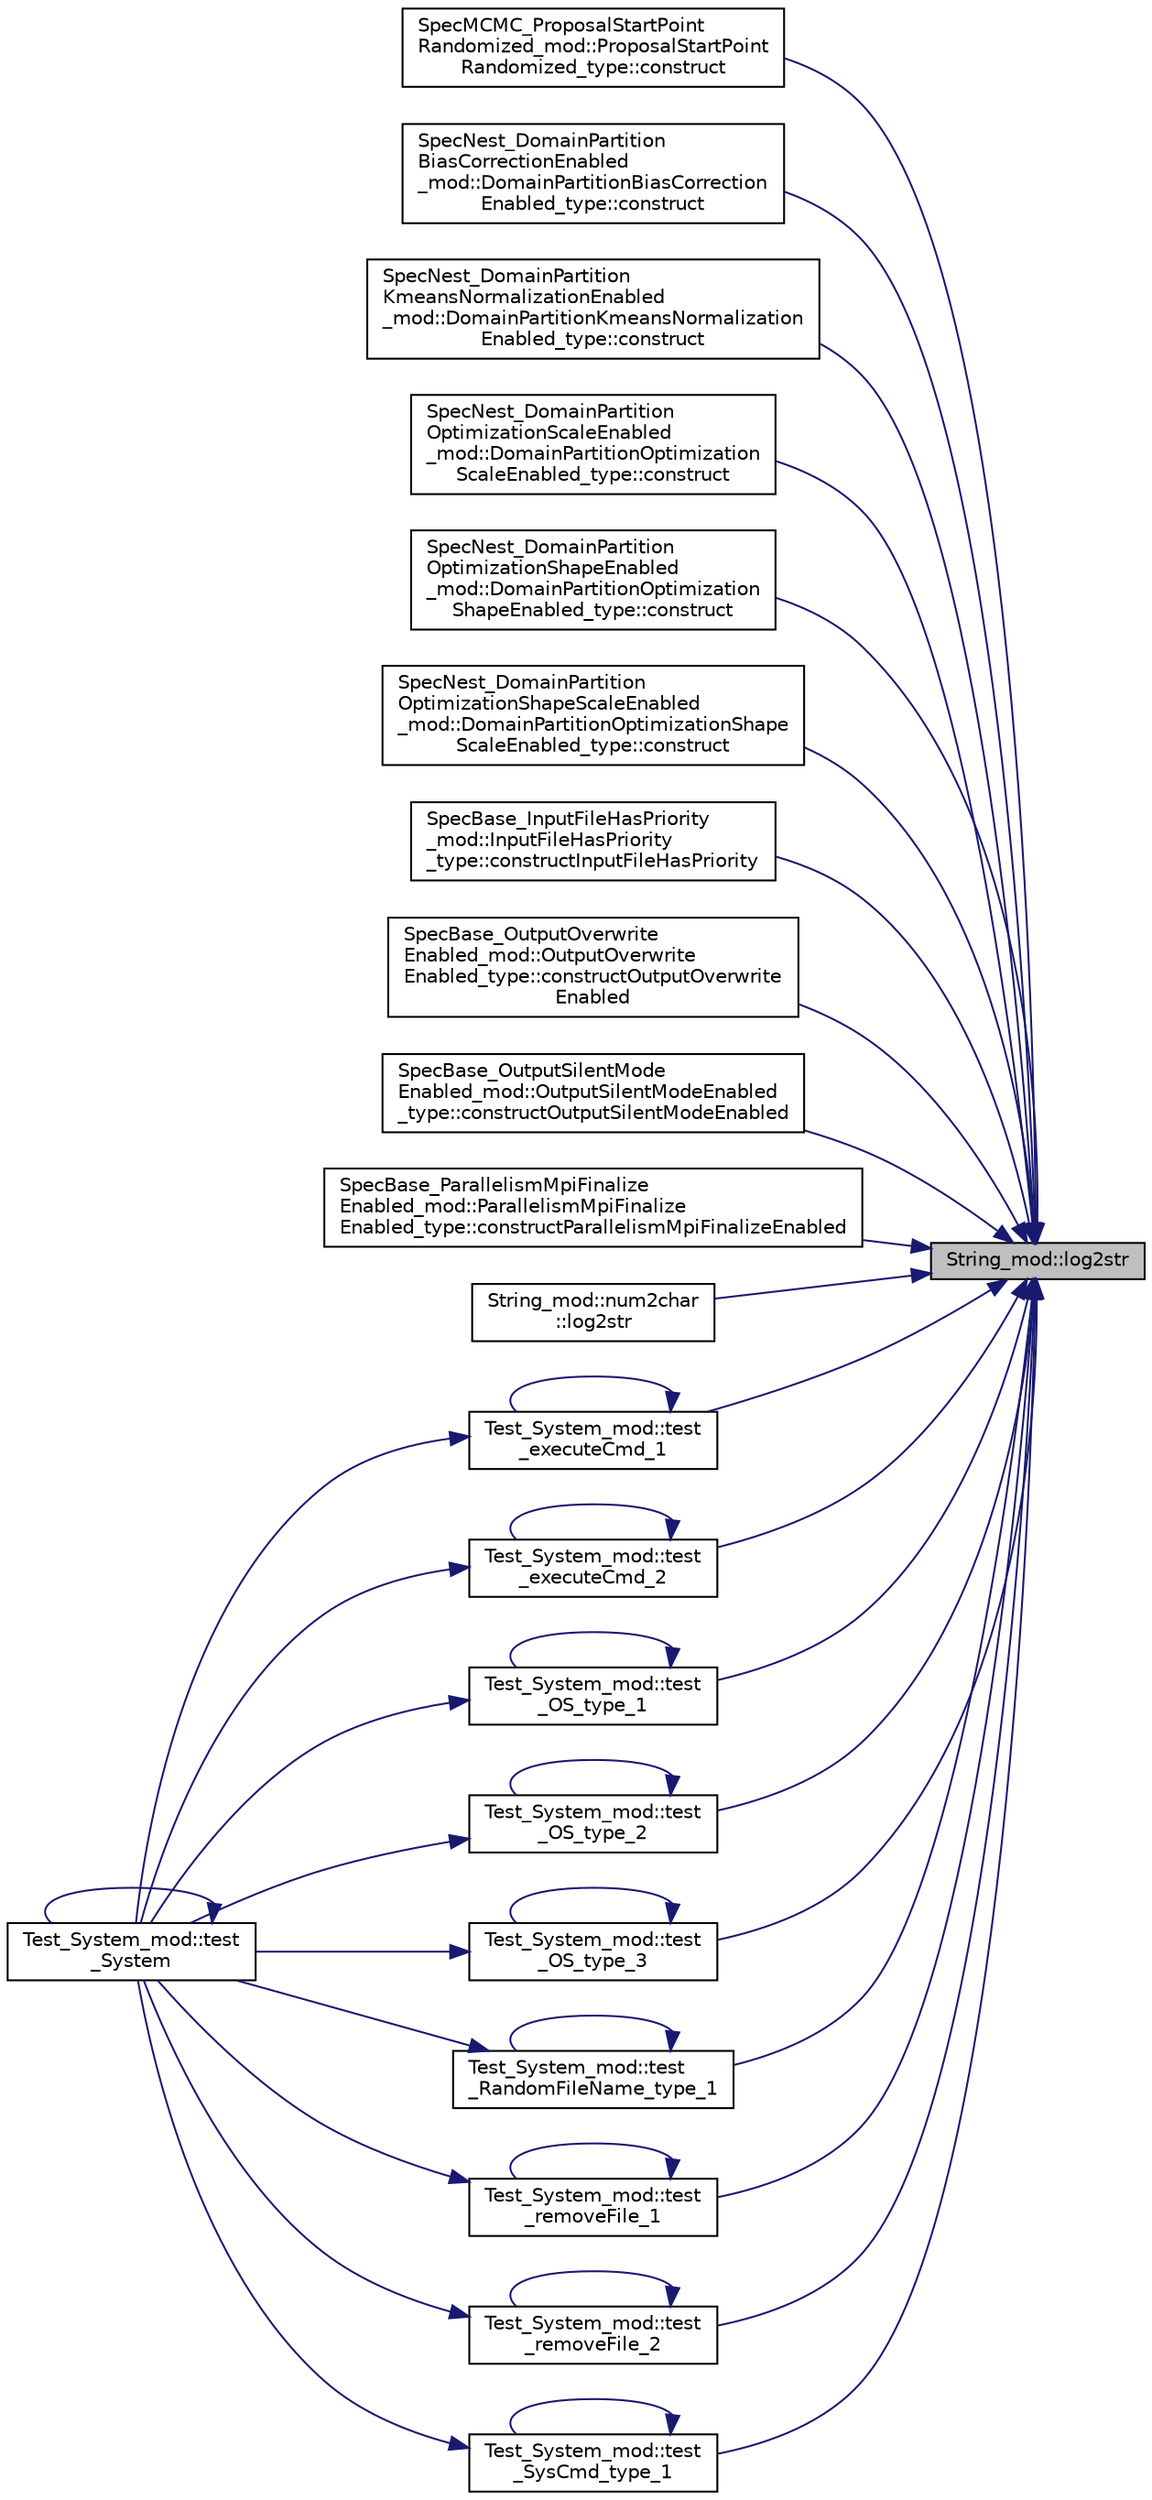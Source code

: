 digraph "String_mod::log2str"
{
 // LATEX_PDF_SIZE
  edge [fontname="Helvetica",fontsize="10",labelfontname="Helvetica",labelfontsize="10"];
  node [fontname="Helvetica",fontsize="10",shape=record];
  rankdir="RL";
  Node1 [label="String_mod::log2str",height=0.2,width=0.4,color="black", fillcolor="grey75", style="filled", fontcolor="black",tooltip="Convert the input logical value to value and return the result."];
  Node1 -> Node2 [dir="back",color="midnightblue",fontsize="10",style="solid",fontname="Helvetica"];
  Node2 [label="SpecMCMC_ProposalStartPoint\lRandomized_mod::ProposalStartPoint\lRandomized_type::construct",height=0.2,width=0.4,color="black", fillcolor="white", style="filled",URL="$structSpecMCMC__ProposalStartPointRandomized__mod_1_1ProposalStartPointRandomized__type.html#a60453813b1d76259180f6d7d078eed37",tooltip=" "];
  Node1 -> Node3 [dir="back",color="midnightblue",fontsize="10",style="solid",fontname="Helvetica"];
  Node3 [label="SpecNest_DomainPartition\lBiasCorrectionEnabled\l_mod::DomainPartitionBiasCorrection\lEnabled_type::construct",height=0.2,width=0.4,color="black", fillcolor="white", style="filled",URL="$structSpecNest__DomainPartitionBiasCorrectionEnabled__mod_1_1DomainPartitionBiasCorrectionEnabled__type.html#a00fb446244165c00ec05703123db7824",tooltip=" "];
  Node1 -> Node4 [dir="back",color="midnightblue",fontsize="10",style="solid",fontname="Helvetica"];
  Node4 [label="SpecNest_DomainPartition\lKmeansNormalizationEnabled\l_mod::DomainPartitionKmeansNormalization\lEnabled_type::construct",height=0.2,width=0.4,color="black", fillcolor="white", style="filled",URL="$structSpecNest__DomainPartitionKmeansNormalizationEnabled__mod_1_1DomainPartitionKmeansNormalizationEnabled__type.html#acda62255b19509347fb7e3e1dbd4453a",tooltip=" "];
  Node1 -> Node5 [dir="back",color="midnightblue",fontsize="10",style="solid",fontname="Helvetica"];
  Node5 [label="SpecNest_DomainPartition\lOptimizationScaleEnabled\l_mod::DomainPartitionOptimization\lScaleEnabled_type::construct",height=0.2,width=0.4,color="black", fillcolor="white", style="filled",URL="$structSpecNest__DomainPartitionOptimizationScaleEnabled__mod_1_1DomainPartitionOptimizationScaleEnabled__type.html#ac72c4203b32a417d70366daff7a69d2a",tooltip=" "];
  Node1 -> Node6 [dir="back",color="midnightblue",fontsize="10",style="solid",fontname="Helvetica"];
  Node6 [label="SpecNest_DomainPartition\lOptimizationShapeEnabled\l_mod::DomainPartitionOptimization\lShapeEnabled_type::construct",height=0.2,width=0.4,color="black", fillcolor="white", style="filled",URL="$structSpecNest__DomainPartitionOptimizationShapeEnabled__mod_1_1DomainPartitionOptimizationShapeEnabled__type.html#abb54b48c1da7b4a9d8a7ca80afa2b869",tooltip=" "];
  Node1 -> Node7 [dir="back",color="midnightblue",fontsize="10",style="solid",fontname="Helvetica"];
  Node7 [label="SpecNest_DomainPartition\lOptimizationShapeScaleEnabled\l_mod::DomainPartitionOptimizationShape\lScaleEnabled_type::construct",height=0.2,width=0.4,color="black", fillcolor="white", style="filled",URL="$structSpecNest__DomainPartitionOptimizationShapeScaleEnabled__mod_1_1DomainPartitionOptimizationShapeScaleEnabled__type.html#a057bc7cb77d454d7465d5399d3527ae4",tooltip=" "];
  Node1 -> Node8 [dir="back",color="midnightblue",fontsize="10",style="solid",fontname="Helvetica"];
  Node8 [label="SpecBase_InputFileHasPriority\l_mod::InputFileHasPriority\l_type::constructInputFileHasPriority",height=0.2,width=0.4,color="black", fillcolor="white", style="filled",URL="$structSpecBase__InputFileHasPriority__mod_1_1InputFileHasPriority__type.html#aa7060f24f9483527ba3dbe176c78e6c7",tooltip=" "];
  Node1 -> Node9 [dir="back",color="midnightblue",fontsize="10",style="solid",fontname="Helvetica"];
  Node9 [label="SpecBase_OutputOverwrite\lEnabled_mod::OutputOverwrite\lEnabled_type::constructOutputOverwrite\lEnabled",height=0.2,width=0.4,color="black", fillcolor="white", style="filled",URL="$structSpecBase__OutputOverwriteEnabled__mod_1_1OutputOverwriteEnabled__type.html#af1f4028ca81dc916e907209e4c062861",tooltip=" "];
  Node1 -> Node10 [dir="back",color="midnightblue",fontsize="10",style="solid",fontname="Helvetica"];
  Node10 [label="SpecBase_OutputSilentMode\lEnabled_mod::OutputSilentModeEnabled\l_type::constructOutputSilentModeEnabled",height=0.2,width=0.4,color="black", fillcolor="white", style="filled",URL="$structSpecBase__OutputSilentModeEnabled__mod_1_1OutputSilentModeEnabled__type.html#a202e75ef2d9d500068e038f589c8a3bd",tooltip=" "];
  Node1 -> Node11 [dir="back",color="midnightblue",fontsize="10",style="solid",fontname="Helvetica"];
  Node11 [label="SpecBase_ParallelismMpiFinalize\lEnabled_mod::ParallelismMpiFinalize\lEnabled_type::constructParallelismMpiFinalizeEnabled",height=0.2,width=0.4,color="black", fillcolor="white", style="filled",URL="$structSpecBase__ParallelismMpiFinalizeEnabled__mod_1_1ParallelismMpiFinalizeEnabled__type.html#abba4f3f31db7ab4e4011c809a2a82339",tooltip=" "];
  Node1 -> Node12 [dir="back",color="midnightblue",fontsize="10",style="solid",fontname="Helvetica"];
  Node12 [label="String_mod::num2char\l::log2str",height=0.2,width=0.4,color="black", fillcolor="white", style="filled",URL="$interfaceString__mod_1_1num2char.html#a672058906db5c0a309cb11da1ba51be2",tooltip="Convert the input logical value to value and return the result."];
  Node1 -> Node13 [dir="back",color="midnightblue",fontsize="10",style="solid",fontname="Helvetica"];
  Node13 [label="Test_System_mod::test\l_executeCmd_1",height=0.2,width=0.4,color="black", fillcolor="white", style="filled",URL="$namespaceTest__System__mod.html#a8d37f80583c104a3dfb6b99a897feb26",tooltip="Test the success of a SysCmd action."];
  Node13 -> Node13 [dir="back",color="midnightblue",fontsize="10",style="solid",fontname="Helvetica"];
  Node13 -> Node14 [dir="back",color="midnightblue",fontsize="10",style="solid",fontname="Helvetica"];
  Node14 [label="Test_System_mod::test\l_System",height=0.2,width=0.4,color="black", fillcolor="white", style="filled",URL="$namespaceTest__System__mod.html#af727c5798a57f0b738918ec59f478126",tooltip=" "];
  Node14 -> Node14 [dir="back",color="midnightblue",fontsize="10",style="solid",fontname="Helvetica"];
  Node1 -> Node15 [dir="back",color="midnightblue",fontsize="10",style="solid",fontname="Helvetica"];
  Node15 [label="Test_System_mod::test\l_executeCmd_2",height=0.2,width=0.4,color="black", fillcolor="white", style="filled",URL="$namespaceTest__System__mod.html#a733db17082cd5058dbc8d19e6f620909",tooltip="Test the success of a SysCmd action."];
  Node15 -> Node15 [dir="back",color="midnightblue",fontsize="10",style="solid",fontname="Helvetica"];
  Node15 -> Node14 [dir="back",color="midnightblue",fontsize="10",style="solid",fontname="Helvetica"];
  Node1 -> Node16 [dir="back",color="midnightblue",fontsize="10",style="solid",fontname="Helvetica"];
  Node16 [label="Test_System_mod::test\l_OS_type_1",height=0.2,width=0.4,color="black", fillcolor="white", style="filled",URL="$namespaceTest__System__mod.html#aabfd080659733c4a852c62ccd400599b",tooltip="Query Shell first and then OS to ensure caching the Shell query results work correctly."];
  Node16 -> Node16 [dir="back",color="midnightblue",fontsize="10",style="solid",fontname="Helvetica"];
  Node16 -> Node14 [dir="back",color="midnightblue",fontsize="10",style="solid",fontname="Helvetica"];
  Node1 -> Node17 [dir="back",color="midnightblue",fontsize="10",style="solid",fontname="Helvetica"];
  Node17 [label="Test_System_mod::test\l_OS_type_2",height=0.2,width=0.4,color="black", fillcolor="white", style="filled",URL="$namespaceTest__System__mod.html#a86976d55b3a779d9a8c0064155e9cd4a",tooltip="Query Shell first and then OS to ensure caching the Shell query results work correctly."];
  Node17 -> Node17 [dir="back",color="midnightblue",fontsize="10",style="solid",fontname="Helvetica"];
  Node17 -> Node14 [dir="back",color="midnightblue",fontsize="10",style="solid",fontname="Helvetica"];
  Node1 -> Node18 [dir="back",color="midnightblue",fontsize="10",style="solid",fontname="Helvetica"];
  Node18 [label="Test_System_mod::test\l_OS_type_3",height=0.2,width=0.4,color="black", fillcolor="white", style="filled",URL="$namespaceTest__System__mod.html#ada729e6f3789a1df730ac21f58d5a334",tooltip="Query OS first without shell query and then query OS with shell. This will test the remaining uncover..."];
  Node18 -> Node18 [dir="back",color="midnightblue",fontsize="10",style="solid",fontname="Helvetica"];
  Node18 -> Node14 [dir="back",color="midnightblue",fontsize="10",style="solid",fontname="Helvetica"];
  Node1 -> Node19 [dir="back",color="midnightblue",fontsize="10",style="solid",fontname="Helvetica"];
  Node19 [label="Test_System_mod::test\l_RandomFileName_type_1",height=0.2,width=0.4,color="black", fillcolor="white", style="filled",URL="$namespaceTest__System__mod.html#a01a2cd59ef11eed36ed68dc782e934af",tooltip=" "];
  Node19 -> Node19 [dir="back",color="midnightblue",fontsize="10",style="solid",fontname="Helvetica"];
  Node19 -> Node14 [dir="back",color="midnightblue",fontsize="10",style="solid",fontname="Helvetica"];
  Node1 -> Node20 [dir="back",color="midnightblue",fontsize="10",style="solid",fontname="Helvetica"];
  Node20 [label="Test_System_mod::test\l_removeFile_1",height=0.2,width=0.4,color="black", fillcolor="white", style="filled",URL="$namespaceTest__System__mod.html#ac6a0b8f1418d4f7d6802825735cb483b",tooltip=" "];
  Node20 -> Node20 [dir="back",color="midnightblue",fontsize="10",style="solid",fontname="Helvetica"];
  Node20 -> Node14 [dir="back",color="midnightblue",fontsize="10",style="solid",fontname="Helvetica"];
  Node1 -> Node21 [dir="back",color="midnightblue",fontsize="10",style="solid",fontname="Helvetica"];
  Node21 [label="Test_System_mod::test\l_removeFile_2",height=0.2,width=0.4,color="black", fillcolor="white", style="filled",URL="$namespaceTest__System__mod.html#ad644822077090bcceb7ff8ad0949da25",tooltip=" "];
  Node21 -> Node21 [dir="back",color="midnightblue",fontsize="10",style="solid",fontname="Helvetica"];
  Node21 -> Node14 [dir="back",color="midnightblue",fontsize="10",style="solid",fontname="Helvetica"];
  Node1 -> Node22 [dir="back",color="midnightblue",fontsize="10",style="solid",fontname="Helvetica"];
  Node22 [label="Test_System_mod::test\l_SysCmd_type_1",height=0.2,width=0.4,color="black", fillcolor="white", style="filled",URL="$namespaceTest__System__mod.html#a6ba8a4348e2457b775dd061d40f33cb8",tooltip="Test the success of a SysCmd action."];
  Node22 -> Node22 [dir="back",color="midnightblue",fontsize="10",style="solid",fontname="Helvetica"];
  Node22 -> Node14 [dir="back",color="midnightblue",fontsize="10",style="solid",fontname="Helvetica"];
}
